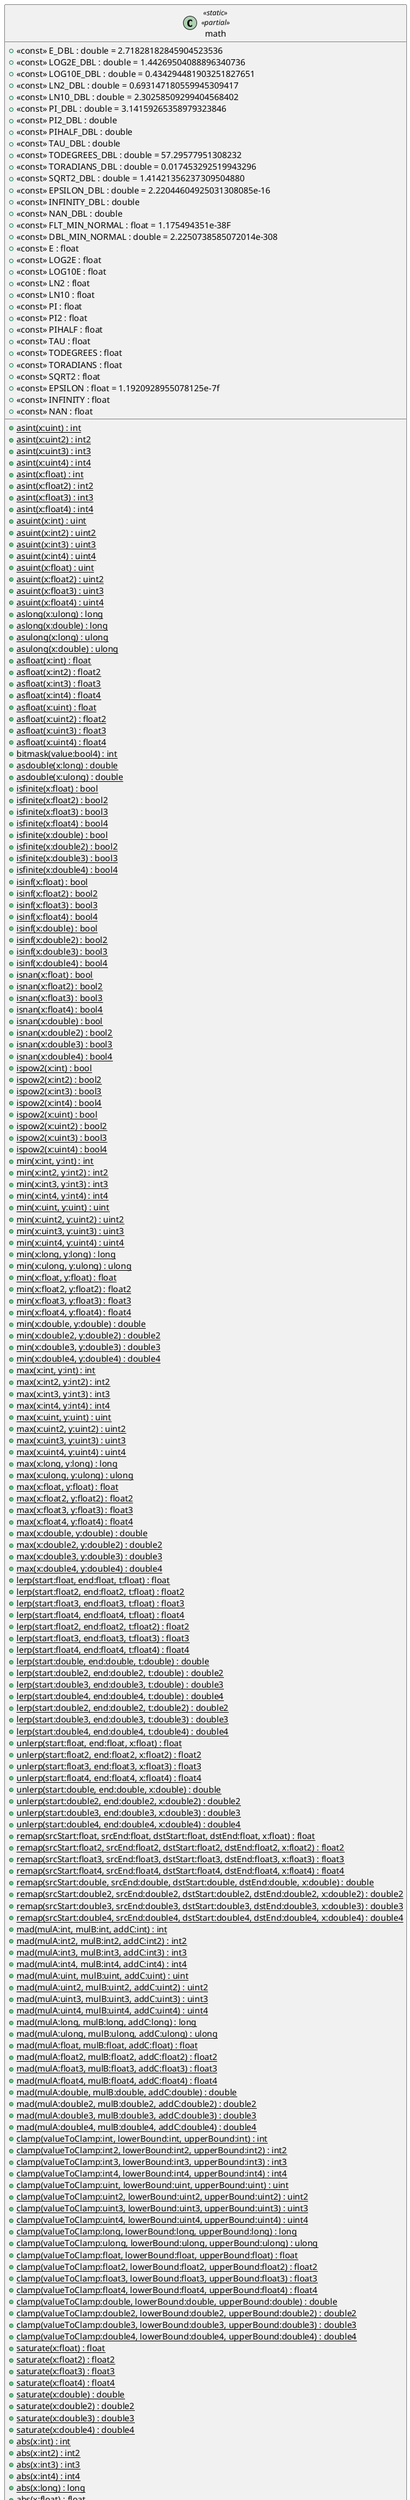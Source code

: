 @startuml
class math <<static>> <<partial>> {
    + <<const>> E_DBL : double = 2.71828182845904523536
    + <<const>> LOG2E_DBL : double = 1.44269504088896340736
    + <<const>> LOG10E_DBL : double = 0.434294481903251827651
    + <<const>> LN2_DBL : double = 0.693147180559945309417
    + <<const>> LN10_DBL : double = 2.30258509299404568402
    + <<const>> PI_DBL : double = 3.14159265358979323846
    + <<const>> PI2_DBL : double
    + <<const>> PIHALF_DBL : double
    + <<const>> TAU_DBL : double
    + <<const>> TODEGREES_DBL : double = 57.29577951308232
    + <<const>> TORADIANS_DBL : double = 0.017453292519943296
    + <<const>> SQRT2_DBL : double = 1.41421356237309504880
    + <<const>> EPSILON_DBL : double = 2.22044604925031308085e-16
    + <<const>> INFINITY_DBL : double
    + <<const>> NAN_DBL : double
    + <<const>> FLT_MIN_NORMAL : float = 1.175494351e-38F
    + <<const>> DBL_MIN_NORMAL : double = 2.2250738585072014e-308
    + <<const>> E : float
    + <<const>> LOG2E : float
    + <<const>> LOG10E : float
    + <<const>> LN2 : float
    + <<const>> LN10 : float
    + <<const>> PI : float
    + <<const>> PI2 : float
    + <<const>> PIHALF : float
    + <<const>> TAU : float
    + <<const>> TODEGREES : float
    + <<const>> TORADIANS : float
    + <<const>> SQRT2 : float
    + <<const>> EPSILON : float = 1.1920928955078125e-7f
    + <<const>> INFINITY : float
    + <<const>> NAN : float
    + {static} asint(x:uint) : int
    + {static} asint(x:uint2) : int2
    + {static} asint(x:uint3) : int3
    + {static} asint(x:uint4) : int4
    + {static} asint(x:float) : int
    + {static} asint(x:float2) : int2
    + {static} asint(x:float3) : int3
    + {static} asint(x:float4) : int4
    + {static} asuint(x:int) : uint
    + {static} asuint(x:int2) : uint2
    + {static} asuint(x:int3) : uint3
    + {static} asuint(x:int4) : uint4
    + {static} asuint(x:float) : uint
    + {static} asuint(x:float2) : uint2
    + {static} asuint(x:float3) : uint3
    + {static} asuint(x:float4) : uint4
    + {static} aslong(x:ulong) : long
    + {static} aslong(x:double) : long
    + {static} asulong(x:long) : ulong
    + {static} asulong(x:double) : ulong
    + {static} asfloat(x:int) : float
    + {static} asfloat(x:int2) : float2
    + {static} asfloat(x:int3) : float3
    + {static} asfloat(x:int4) : float4
    + {static} asfloat(x:uint) : float
    + {static} asfloat(x:uint2) : float2
    + {static} asfloat(x:uint3) : float3
    + {static} asfloat(x:uint4) : float4
    + {static} bitmask(value:bool4) : int
    + {static} asdouble(x:long) : double
    + {static} asdouble(x:ulong) : double
    + {static} isfinite(x:float) : bool
    + {static} isfinite(x:float2) : bool2
    + {static} isfinite(x:float3) : bool3
    + {static} isfinite(x:float4) : bool4
    + {static} isfinite(x:double) : bool
    + {static} isfinite(x:double2) : bool2
    + {static} isfinite(x:double3) : bool3
    + {static} isfinite(x:double4) : bool4
    + {static} isinf(x:float) : bool
    + {static} isinf(x:float2) : bool2
    + {static} isinf(x:float3) : bool3
    + {static} isinf(x:float4) : bool4
    + {static} isinf(x:double) : bool
    + {static} isinf(x:double2) : bool2
    + {static} isinf(x:double3) : bool3
    + {static} isinf(x:double4) : bool4
    + {static} isnan(x:float) : bool
    + {static} isnan(x:float2) : bool2
    + {static} isnan(x:float3) : bool3
    + {static} isnan(x:float4) : bool4
    + {static} isnan(x:double) : bool
    + {static} isnan(x:double2) : bool2
    + {static} isnan(x:double3) : bool3
    + {static} isnan(x:double4) : bool4
    + {static} ispow2(x:int) : bool
    + {static} ispow2(x:int2) : bool2
    + {static} ispow2(x:int3) : bool3
    + {static} ispow2(x:int4) : bool4
    + {static} ispow2(x:uint) : bool
    + {static} ispow2(x:uint2) : bool2
    + {static} ispow2(x:uint3) : bool3
    + {static} ispow2(x:uint4) : bool4
    + {static} min(x:int, y:int) : int
    + {static} min(x:int2, y:int2) : int2
    + {static} min(x:int3, y:int3) : int3
    + {static} min(x:int4, y:int4) : int4
    + {static} min(x:uint, y:uint) : uint
    + {static} min(x:uint2, y:uint2) : uint2
    + {static} min(x:uint3, y:uint3) : uint3
    + {static} min(x:uint4, y:uint4) : uint4
    + {static} min(x:long, y:long) : long
    + {static} min(x:ulong, y:ulong) : ulong
    + {static} min(x:float, y:float) : float
    + {static} min(x:float2, y:float2) : float2
    + {static} min(x:float3, y:float3) : float3
    + {static} min(x:float4, y:float4) : float4
    + {static} min(x:double, y:double) : double
    + {static} min(x:double2, y:double2) : double2
    + {static} min(x:double3, y:double3) : double3
    + {static} min(x:double4, y:double4) : double4
    + {static} max(x:int, y:int) : int
    + {static} max(x:int2, y:int2) : int2
    + {static} max(x:int3, y:int3) : int3
    + {static} max(x:int4, y:int4) : int4
    + {static} max(x:uint, y:uint) : uint
    + {static} max(x:uint2, y:uint2) : uint2
    + {static} max(x:uint3, y:uint3) : uint3
    + {static} max(x:uint4, y:uint4) : uint4
    + {static} max(x:long, y:long) : long
    + {static} max(x:ulong, y:ulong) : ulong
    + {static} max(x:float, y:float) : float
    + {static} max(x:float2, y:float2) : float2
    + {static} max(x:float3, y:float3) : float3
    + {static} max(x:float4, y:float4) : float4
    + {static} max(x:double, y:double) : double
    + {static} max(x:double2, y:double2) : double2
    + {static} max(x:double3, y:double3) : double3
    + {static} max(x:double4, y:double4) : double4
    + {static} lerp(start:float, end:float, t:float) : float
    + {static} lerp(start:float2, end:float2, t:float) : float2
    + {static} lerp(start:float3, end:float3, t:float) : float3
    + {static} lerp(start:float4, end:float4, t:float) : float4
    + {static} lerp(start:float2, end:float2, t:float2) : float2
    + {static} lerp(start:float3, end:float3, t:float3) : float3
    + {static} lerp(start:float4, end:float4, t:float4) : float4
    + {static} lerp(start:double, end:double, t:double) : double
    + {static} lerp(start:double2, end:double2, t:double) : double2
    + {static} lerp(start:double3, end:double3, t:double) : double3
    + {static} lerp(start:double4, end:double4, t:double) : double4
    + {static} lerp(start:double2, end:double2, t:double2) : double2
    + {static} lerp(start:double3, end:double3, t:double3) : double3
    + {static} lerp(start:double4, end:double4, t:double4) : double4
    + {static} unlerp(start:float, end:float, x:float) : float
    + {static} unlerp(start:float2, end:float2, x:float2) : float2
    + {static} unlerp(start:float3, end:float3, x:float3) : float3
    + {static} unlerp(start:float4, end:float4, x:float4) : float4
    + {static} unlerp(start:double, end:double, x:double) : double
    + {static} unlerp(start:double2, end:double2, x:double2) : double2
    + {static} unlerp(start:double3, end:double3, x:double3) : double3
    + {static} unlerp(start:double4, end:double4, x:double4) : double4
    + {static} remap(srcStart:float, srcEnd:float, dstStart:float, dstEnd:float, x:float) : float
    + {static} remap(srcStart:float2, srcEnd:float2, dstStart:float2, dstEnd:float2, x:float2) : float2
    + {static} remap(srcStart:float3, srcEnd:float3, dstStart:float3, dstEnd:float3, x:float3) : float3
    + {static} remap(srcStart:float4, srcEnd:float4, dstStart:float4, dstEnd:float4, x:float4) : float4
    + {static} remap(srcStart:double, srcEnd:double, dstStart:double, dstEnd:double, x:double) : double
    + {static} remap(srcStart:double2, srcEnd:double2, dstStart:double2, dstEnd:double2, x:double2) : double2
    + {static} remap(srcStart:double3, srcEnd:double3, dstStart:double3, dstEnd:double3, x:double3) : double3
    + {static} remap(srcStart:double4, srcEnd:double4, dstStart:double4, dstEnd:double4, x:double4) : double4
    + {static} mad(mulA:int, mulB:int, addC:int) : int
    + {static} mad(mulA:int2, mulB:int2, addC:int2) : int2
    + {static} mad(mulA:int3, mulB:int3, addC:int3) : int3
    + {static} mad(mulA:int4, mulB:int4, addC:int4) : int4
    + {static} mad(mulA:uint, mulB:uint, addC:uint) : uint
    + {static} mad(mulA:uint2, mulB:uint2, addC:uint2) : uint2
    + {static} mad(mulA:uint3, mulB:uint3, addC:uint3) : uint3
    + {static} mad(mulA:uint4, mulB:uint4, addC:uint4) : uint4
    + {static} mad(mulA:long, mulB:long, addC:long) : long
    + {static} mad(mulA:ulong, mulB:ulong, addC:ulong) : ulong
    + {static} mad(mulA:float, mulB:float, addC:float) : float
    + {static} mad(mulA:float2, mulB:float2, addC:float2) : float2
    + {static} mad(mulA:float3, mulB:float3, addC:float3) : float3
    + {static} mad(mulA:float4, mulB:float4, addC:float4) : float4
    + {static} mad(mulA:double, mulB:double, addC:double) : double
    + {static} mad(mulA:double2, mulB:double2, addC:double2) : double2
    + {static} mad(mulA:double3, mulB:double3, addC:double3) : double3
    + {static} mad(mulA:double4, mulB:double4, addC:double4) : double4
    + {static} clamp(valueToClamp:int, lowerBound:int, upperBound:int) : int
    + {static} clamp(valueToClamp:int2, lowerBound:int2, upperBound:int2) : int2
    + {static} clamp(valueToClamp:int3, lowerBound:int3, upperBound:int3) : int3
    + {static} clamp(valueToClamp:int4, lowerBound:int4, upperBound:int4) : int4
    + {static} clamp(valueToClamp:uint, lowerBound:uint, upperBound:uint) : uint
    + {static} clamp(valueToClamp:uint2, lowerBound:uint2, upperBound:uint2) : uint2
    + {static} clamp(valueToClamp:uint3, lowerBound:uint3, upperBound:uint3) : uint3
    + {static} clamp(valueToClamp:uint4, lowerBound:uint4, upperBound:uint4) : uint4
    + {static} clamp(valueToClamp:long, lowerBound:long, upperBound:long) : long
    + {static} clamp(valueToClamp:ulong, lowerBound:ulong, upperBound:ulong) : ulong
    + {static} clamp(valueToClamp:float, lowerBound:float, upperBound:float) : float
    + {static} clamp(valueToClamp:float2, lowerBound:float2, upperBound:float2) : float2
    + {static} clamp(valueToClamp:float3, lowerBound:float3, upperBound:float3) : float3
    + {static} clamp(valueToClamp:float4, lowerBound:float4, upperBound:float4) : float4
    + {static} clamp(valueToClamp:double, lowerBound:double, upperBound:double) : double
    + {static} clamp(valueToClamp:double2, lowerBound:double2, upperBound:double2) : double2
    + {static} clamp(valueToClamp:double3, lowerBound:double3, upperBound:double3) : double3
    + {static} clamp(valueToClamp:double4, lowerBound:double4, upperBound:double4) : double4
    + {static} saturate(x:float) : float
    + {static} saturate(x:float2) : float2
    + {static} saturate(x:float3) : float3
    + {static} saturate(x:float4) : float4
    + {static} saturate(x:double) : double
    + {static} saturate(x:double2) : double2
    + {static} saturate(x:double3) : double3
    + {static} saturate(x:double4) : double4
    + {static} abs(x:int) : int
    + {static} abs(x:int2) : int2
    + {static} abs(x:int3) : int3
    + {static} abs(x:int4) : int4
    + {static} abs(x:long) : long
    + {static} abs(x:float) : float
    + {static} abs(x:float2) : float2
    + {static} abs(x:float3) : float3
    + {static} abs(x:float4) : float4
    + {static} abs(x:double) : double
    + {static} abs(x:double2) : double2
    + {static} abs(x:double3) : double3
    + {static} abs(x:double4) : double4
    + {static} dot(x:int, y:int) : int
    + {static} dot(x:int2, y:int2) : int
    + {static} dot(x:int3, y:int3) : int
    + {static} dot(x:int4, y:int4) : int
    + {static} dot(x:uint, y:uint) : uint
    + {static} dot(x:uint2, y:uint2) : uint
    + {static} dot(x:uint3, y:uint3) : uint
    + {static} dot(x:uint4, y:uint4) : uint
    + {static} dot(x:float, y:float) : float
    + {static} dot(x:float2, y:float2) : float
    + {static} dot(x:float3, y:float3) : float
    + {static} dot(x:float4, y:float4) : float
    + {static} dot(x:double, y:double) : double
    + {static} dot(x:double2, y:double2) : double
    + {static} dot(x:double3, y:double3) : double
    + {static} dot(x:double4, y:double4) : double
    + {static} tan(x:float) : float
    + {static} tan(x:float2) : float2
    + {static} tan(x:float3) : float3
    + {static} tan(x:float4) : float4
    + {static} tan(x:double) : double
    + {static} tan(x:double2) : double2
    + {static} tan(x:double3) : double3
    + {static} tan(x:double4) : double4
    + {static} tanh(x:float) : float
    + {static} tanh(x:float2) : float2
    + {static} tanh(x:float3) : float3
    + {static} tanh(x:float4) : float4
    + {static} tanh(x:double) : double
    + {static} tanh(x:double2) : double2
    + {static} tanh(x:double3) : double3
    + {static} tanh(x:double4) : double4
    + {static} atan(x:float) : float
    + {static} atan(x:float2) : float2
    + {static} atan(x:float3) : float3
    + {static} atan(x:float4) : float4
    + {static} atan(x:double) : double
    + {static} atan(x:double2) : double2
    + {static} atan(x:double3) : double3
    + {static} atan(x:double4) : double4
    + {static} atan2(y:float, x:float) : float
    + {static} atan2(y:float2, x:float2) : float2
    + {static} atan2(y:float3, x:float3) : float3
    + {static} atan2(y:float4, x:float4) : float4
    + {static} atan2(y:double, x:double) : double
    + {static} atan2(y:double2, x:double2) : double2
    + {static} atan2(y:double3, x:double3) : double3
    + {static} atan2(y:double4, x:double4) : double4
    + {static} cos(x:float) : float
    + {static} cos(x:float2) : float2
    + {static} cos(x:float3) : float3
    + {static} cos(x:float4) : float4
    + {static} cos(x:double) : double
    + {static} cos(x:double2) : double2
    + {static} cos(x:double3) : double3
    + {static} cos(x:double4) : double4
    + {static} cosh(x:float) : float
    + {static} cosh(x:float2) : float2
    + {static} cosh(x:float3) : float3
    + {static} cosh(x:float4) : float4
    + {static} cosh(x:double) : double
    + {static} cosh(x:double2) : double2
    + {static} cosh(x:double3) : double3
    + {static} cosh(x:double4) : double4
    + {static} acos(x:float) : float
    + {static} acos(x:float2) : float2
    + {static} acos(x:float3) : float3
    + {static} acos(x:float4) : float4
    + {static} acos(x:double) : double
    + {static} acos(x:double2) : double2
    + {static} acos(x:double3) : double3
    + {static} acos(x:double4) : double4
    + {static} sin(x:float) : float
    + {static} sin(x:float2) : float2
    + {static} sin(x:float3) : float3
    + {static} sin(x:float4) : float4
    + {static} sin(x:double) : double
    + {static} sin(x:double2) : double2
    + {static} sin(x:double3) : double3
    + {static} sin(x:double4) : double4
    + {static} sinh(x:float) : float
    + {static} sinh(x:float2) : float2
    + {static} sinh(x:float3) : float3
    + {static} sinh(x:float4) : float4
    + {static} sinh(x:double) : double
    + {static} sinh(x:double2) : double2
    + {static} sinh(x:double3) : double3
    + {static} sinh(x:double4) : double4
    + {static} asin(x:float) : float
    + {static} asin(x:float2) : float2
    + {static} asin(x:float3) : float3
    + {static} asin(x:float4) : float4
    + {static} asin(x:double) : double
    + {static} asin(x:double2) : double2
    + {static} asin(x:double3) : double3
    + {static} asin(x:double4) : double4
    + {static} floor(x:float) : float
    + {static} floor(x:float2) : float2
    + {static} floor(x:float3) : float3
    + {static} floor(x:float4) : float4
    + {static} floor(x:double) : double
    + {static} floor(x:double2) : double2
    + {static} floor(x:double3) : double3
    + {static} floor(x:double4) : double4
    + {static} ceil(x:float) : float
    + {static} ceil(x:float2) : float2
    + {static} ceil(x:float3) : float3
    + {static} ceil(x:float4) : float4
    + {static} ceil(x:double) : double
    + {static} ceil(x:double2) : double2
    + {static} ceil(x:double3) : double3
    + {static} ceil(x:double4) : double4
    + {static} round(x:float) : float
    + {static} round(x:float2) : float2
    + {static} round(x:float3) : float3
    + {static} round(x:float4) : float4
    + {static} round(x:double) : double
    + {static} round(x:double2) : double2
    + {static} round(x:double3) : double3
    + {static} round(x:double4) : double4
    + {static} trunc(x:float) : float
    + {static} trunc(x:float2) : float2
    + {static} trunc(x:float3) : float3
    + {static} trunc(x:float4) : float4
    + {static} trunc(x:double) : double
    + {static} trunc(x:double2) : double2
    + {static} trunc(x:double3) : double3
    + {static} trunc(x:double4) : double4
    + {static} frac(x:float) : float
    + {static} frac(x:float2) : float2
    + {static} frac(x:float3) : float3
    + {static} frac(x:float4) : float4
    + {static} frac(x:double) : double
    + {static} frac(x:double2) : double2
    + {static} frac(x:double3) : double3
    + {static} frac(x:double4) : double4
    + {static} rcp(x:float) : float
    + {static} rcp(x:float2) : float2
    + {static} rcp(x:float3) : float3
    + {static} rcp(x:float4) : float4
    + {static} rcp(x:double) : double
    + {static} rcp(x:double2) : double2
    + {static} rcp(x:double3) : double3
    + {static} rcp(x:double4) : double4
    + {static} sign(x:int) : int
    + {static} sign(x:int2) : int2
    + {static} sign(x:int3) : int3
    + {static} sign(x:int4) : int4
    + {static} sign(x:float) : float
    + {static} sign(x:float2) : float2
    + {static} sign(x:float3) : float3
    + {static} sign(x:float4) : float4
    + {static} sign(x:double) : double
    + {static} sign(x:double2) : double2
    + {static} sign(x:double3) : double3
    + {static} sign(x:double4) : double4
    + {static} pow(x:float, y:float) : float
    + {static} pow(x:float2, y:float2) : float2
    + {static} pow(x:float3, y:float3) : float3
    + {static} pow(x:float4, y:float4) : float4
    + {static} pow(x:double, y:double) : double
    + {static} pow(x:double2, y:double2) : double2
    + {static} pow(x:double3, y:double3) : double3
    + {static} pow(x:double4, y:double4) : double4
    + {static} exp(x:float) : float
    + {static} exp(x:float2) : float2
    + {static} exp(x:float3) : float3
    + {static} exp(x:float4) : float4
    + {static} exp(x:double) : double
    + {static} exp(x:double2) : double2
    + {static} exp(x:double3) : double3
    + {static} exp(x:double4) : double4
    + {static} exp2(x:float) : float
    + {static} exp2(x:float2) : float2
    + {static} exp2(x:float3) : float3
    + {static} exp2(x:float4) : float4
    + {static} exp2(x:double) : double
    + {static} exp2(x:double2) : double2
    + {static} exp2(x:double3) : double3
    + {static} exp2(x:double4) : double4
    + {static} exp10(x:float) : float
    + {static} exp10(x:float2) : float2
    + {static} exp10(x:float3) : float3
    + {static} exp10(x:float4) : float4
    + {static} exp10(x:double) : double
    + {static} exp10(x:double2) : double2
    + {static} exp10(x:double3) : double3
    + {static} exp10(x:double4) : double4
    + {static} log(x:float) : float
    + {static} log(x:float2) : float2
    + {static} log(x:float3) : float3
    + {static} log(x:float4) : float4
    + {static} log(x:double) : double
    + {static} log(x:double2) : double2
    + {static} log(x:double3) : double3
    + {static} log(x:double4) : double4
    + {static} log2(x:float) : float
    + {static} log2(x:float2) : float2
    + {static} log2(x:float3) : float3
    + {static} log2(x:float4) : float4
    + {static} log2(x:double) : double
    + {static} log2(x:double2) : double2
    + {static} log2(x:double3) : double3
    + {static} log2(x:double4) : double4
    + {static} log10(x:float) : float
    + {static} log10(x:float2) : float2
    + {static} log10(x:float3) : float3
    + {static} log10(x:float4) : float4
    + {static} log10(x:double) : double
    + {static} log10(x:double2) : double2
    + {static} log10(x:double3) : double3
    + {static} log10(x:double4) : double4
    + {static} fmod(x:float, y:float) : float
    + {static} fmod(x:float2, y:float2) : float2
    + {static} fmod(x:float3, y:float3) : float3
    + {static} fmod(x:float4, y:float4) : float4
    + {static} fmod(x:double, y:double) : double
    + {static} fmod(x:double2, y:double2) : double2
    + {static} fmod(x:double3, y:double3) : double3
    + {static} fmod(x:double4, y:double4) : double4
    + {static} modf(x:float, i:float) : float
    + {static} modf(x:float2, i:float2) : float2
    + {static} modf(x:float3, i:float3) : float3
    + {static} modf(x:float4, i:float4) : float4
    + {static} modf(x:double, i:double) : double
    + {static} modf(x:double2, i:double2) : double2
    + {static} modf(x:double3, i:double3) : double3
    + {static} modf(x:double4, i:double4) : double4
    + {static} sqrt(x:float) : float
    + {static} sqrt(x:float2) : float2
    + {static} sqrt(x:float3) : float3
    + {static} sqrt(x:float4) : float4
    + {static} sqrt(x:double) : double
    + {static} sqrt(x:double2) : double2
    + {static} sqrt(x:double3) : double3
    + {static} sqrt(x:double4) : double4
    + {static} rsqrt(x:float) : float
    + {static} rsqrt(x:float2) : float2
    + {static} rsqrt(x:float3) : float3
    + {static} rsqrt(x:float4) : float4
    + {static} rsqrt(x:double) : double
    + {static} rsqrt(x:double2) : double2
    + {static} rsqrt(x:double3) : double3
    + {static} rsqrt(x:double4) : double4
    + {static} normalize(x:float2) : float2
    + {static} normalize(x:float3) : float3
    + {static} normalize(x:float4) : float4
    + {static} normalize(x:double2) : double2
    + {static} normalize(x:double3) : double3
    + {static} normalize(x:double4) : double4
    {static} + normalizesafe(x:float2, defaultvalue:float2) : float2
    {static} + normalizesafe(x:float3, defaultvalue:float3) : float3
    {static} + normalizesafe(x:float4, defaultvalue:float4) : float4
    {static} + normalizesafe(x:double2, defaultvalue:double2) : double2
    {static} + normalizesafe(x:double3, defaultvalue:double3) : double3
    {static} + normalizesafe(x:double4, defaultvalue:double4) : double4
    + {static} length(x:float) : float
    + {static} length(x:float2) : float
    + {static} length(x:float3) : float
    + {static} length(x:float4) : float
    + {static} length(x:double) : double
    + {static} length(x:double2) : double
    + {static} length(x:double3) : double
    + {static} length(x:double4) : double
    + {static} lengthsq(x:float) : float
    + {static} lengthsq(x:float2) : float
    + {static} lengthsq(x:float3) : float
    + {static} lengthsq(x:float4) : float
    + {static} lengthsq(x:double) : double
    + {static} lengthsq(x:double2) : double
    + {static} lengthsq(x:double3) : double
    + {static} lengthsq(x:double4) : double
    + {static} distance(x:float, y:float) : float
    + {static} distance(x:float2, y:float2) : float
    + {static} distance(x:float3, y:float3) : float
    + {static} distance(x:float4, y:float4) : float
    + {static} distance(x:double, y:double) : double
    + {static} distance(x:double2, y:double2) : double
    + {static} distance(x:double3, y:double3) : double
    + {static} distance(x:double4, y:double4) : double
    + {static} distancesq(x:float, y:float) : float
    + {static} distancesq(x:float2, y:float2) : float
    + {static} distancesq(x:float3, y:float3) : float
    + {static} distancesq(x:float4, y:float4) : float
    + {static} distancesq(x:double, y:double) : double
    + {static} distancesq(x:double2, y:double2) : double
    + {static} distancesq(x:double3, y:double3) : double
    + {static} distancesq(x:double4, y:double4) : double
    + {static} cross(x:float3, y:float3) : float3
    + {static} cross(x:double3, y:double3) : double3
    + {static} smoothstep(xMin:float, xMax:float, x:float) : float
    + {static} smoothstep(xMin:float2, xMax:float2, x:float2) : float2
    + {static} smoothstep(xMin:float3, xMax:float3, x:float3) : float3
    + {static} smoothstep(xMin:float4, xMax:float4, x:float4) : float4
    + {static} smoothstep(xMin:double, xMax:double, x:double) : double
    + {static} smoothstep(xMin:double2, xMax:double2, x:double2) : double2
    + {static} smoothstep(xMin:double3, xMax:double3, x:double3) : double3
    + {static} smoothstep(xMin:double4, xMax:double4, x:double4) : double4
    + {static} any(x:bool2) : bool
    + {static} any(x:bool3) : bool
    + {static} any(x:bool4) : bool
    + {static} any(x:int2) : bool
    + {static} any(x:int3) : bool
    + {static} any(x:int4) : bool
    + {static} any(x:uint2) : bool
    + {static} any(x:uint3) : bool
    + {static} any(x:uint4) : bool
    + {static} any(x:float2) : bool
    + {static} any(x:float3) : bool
    + {static} any(x:float4) : bool
    + {static} any(x:double2) : bool
    + {static} any(x:double3) : bool
    + {static} any(x:double4) : bool
    + {static} all(x:bool2) : bool
    + {static} all(x:bool3) : bool
    + {static} all(x:bool4) : bool
    + {static} all(x:int2) : bool
    + {static} all(x:int3) : bool
    + {static} all(x:int4) : bool
    + {static} all(x:uint2) : bool
    + {static} all(x:uint3) : bool
    + {static} all(x:uint4) : bool
    + {static} all(x:float2) : bool
    + {static} all(x:float3) : bool
    + {static} all(x:float4) : bool
    + {static} all(x:double2) : bool
    + {static} all(x:double3) : bool
    + {static} all(x:double4) : bool
    + {static} select(falseValue:int, trueValue:int, test:bool) : int
    + {static} select(falseValue:int2, trueValue:int2, test:bool) : int2
    + {static} select(falseValue:int3, trueValue:int3, test:bool) : int3
    + {static} select(falseValue:int4, trueValue:int4, test:bool) : int4
    + {static} select(falseValue:int2, trueValue:int2, test:bool2) : int2
    + {static} select(falseValue:int3, trueValue:int3, test:bool3) : int3
    + {static} select(falseValue:int4, trueValue:int4, test:bool4) : int4
    + {static} select(falseValue:uint, trueValue:uint, test:bool) : uint
    + {static} select(falseValue:uint2, trueValue:uint2, test:bool) : uint2
    + {static} select(falseValue:uint3, trueValue:uint3, test:bool) : uint3
    + {static} select(falseValue:uint4, trueValue:uint4, test:bool) : uint4
    + {static} select(falseValue:uint2, trueValue:uint2, test:bool2) : uint2
    + {static} select(falseValue:uint3, trueValue:uint3, test:bool3) : uint3
    + {static} select(falseValue:uint4, trueValue:uint4, test:bool4) : uint4
    + {static} select(falseValue:long, trueValue:long, test:bool) : long
    + {static} select(falseValue:ulong, trueValue:ulong, test:bool) : ulong
    + {static} select(falseValue:float, trueValue:float, test:bool) : float
    + {static} select(falseValue:float2, trueValue:float2, test:bool) : float2
    + {static} select(falseValue:float3, trueValue:float3, test:bool) : float3
    + {static} select(falseValue:float4, trueValue:float4, test:bool) : float4
    + {static} select(falseValue:float2, trueValue:float2, test:bool2) : float2
    + {static} select(falseValue:float3, trueValue:float3, test:bool3) : float3
    + {static} select(falseValue:float4, trueValue:float4, test:bool4) : float4
    + {static} select(falseValue:double, trueValue:double, test:bool) : double
    + {static} select(falseValue:double2, trueValue:double2, test:bool) : double2
    + {static} select(falseValue:double3, trueValue:double3, test:bool) : double3
    + {static} select(falseValue:double4, trueValue:double4, test:bool) : double4
    + {static} select(falseValue:double2, trueValue:double2, test:bool2) : double2
    + {static} select(falseValue:double3, trueValue:double3, test:bool3) : double3
    + {static} select(falseValue:double4, trueValue:double4, test:bool4) : double4
    + {static} step(threshold:float, x:float) : float
    + {static} step(threshold:float2, x:float2) : float2
    + {static} step(threshold:float3, x:float3) : float3
    + {static} step(threshold:float4, x:float4) : float4
    + {static} step(threshold:double, x:double) : double
    + {static} step(threshold:double2, x:double2) : double2
    + {static} step(threshold:double3, x:double3) : double3
    + {static} step(threshold:double4, x:double4) : double4
    + {static} reflect(i:float2, n:float2) : float2
    + {static} reflect(i:float3, n:float3) : float3
    + {static} reflect(i:float4, n:float4) : float4
    + {static} reflect(i:double2, n:double2) : double2
    + {static} reflect(i:double3, n:double3) : double3
    + {static} reflect(i:double4, n:double4) : double4
    + {static} refract(i:float2, n:float2, indexOfRefraction:float) : float2
    + {static} refract(i:float3, n:float3, indexOfRefraction:float) : float3
    + {static} refract(i:float4, n:float4, indexOfRefraction:float) : float4
    + {static} refract(i:double2, n:double2, indexOfRefraction:double) : double2
    + {static} refract(i:double3, n:double3, indexOfRefraction:double) : double3
    + {static} refract(i:double4, n:double4, indexOfRefraction:double) : double4
    + {static} project(a:float2, ontoB:float2) : float2
    + {static} project(a:float3, ontoB:float3) : float3
    + {static} project(a:float4, ontoB:float4) : float4
    + {static} projectsafe(a:float2, ontoB:float2, defaultValue:float2) : float2
    + {static} projectsafe(a:float3, ontoB:float3, defaultValue:float3) : float3
    + {static} projectsafe(a:float4, ontoB:float4, defaultValue:float4) : float4
    + {static} project(a:double2, ontoB:double2) : double2
    + {static} project(a:double3, ontoB:double3) : double3
    + {static} project(a:double4, ontoB:double4) : double4
    + {static} projectsafe(a:double2, ontoB:double2, defaultValue:double2) : double2
    + {static} projectsafe(a:double3, ontoB:double3, defaultValue:double3) : double3
    + {static} projectsafe(a:double4, ontoB:double4, defaultValue:double4) : double4
    + {static} faceforward(n:float2, i:float2, ng:float2) : float2
    + {static} faceforward(n:float3, i:float3, ng:float3) : float3
    + {static} faceforward(n:float4, i:float4, ng:float4) : float4
    + {static} faceforward(n:double2, i:double2, ng:double2) : double2
    + {static} faceforward(n:double3, i:double3, ng:double3) : double3
    + {static} faceforward(n:double4, i:double4, ng:double4) : double4
    + {static} sincos(x:float, s:float, c:float) : void
    + {static} sincos(x:float2, s:float2, c:float2) : void
    + {static} sincos(x:float3, s:float3, c:float3) : void
    + {static} sincos(x:float4, s:float4, c:float4) : void
    + {static} sincos(x:double, s:double, c:double) : void
    + {static} sincos(x:double2, s:double2, c:double2) : void
    + {static} sincos(x:double3, s:double3, c:double3) : void
    + {static} sincos(x:double4, s:double4, c:double4) : void
    + {static} countbits(x:int) : int
    + {static} countbits(x:int2) : int2
    + {static} countbits(x:int3) : int3
    + {static} countbits(x:int4) : int4
    + {static} countbits(x:uint) : int
    + {static} countbits(x:uint2) : int2
    + {static} countbits(x:uint3) : int3
    + {static} countbits(x:uint4) : int4
    + {static} countbits(x:ulong) : int
    + {static} countbits(x:long) : int
    + {static} lzcnt(x:int) : int
    + {static} lzcnt(x:int2) : int2
    + {static} lzcnt(x:int3) : int3
    + {static} lzcnt(x:int4) : int4
    + {static} lzcnt(x:uint) : int
    + {static} lzcnt(x:uint2) : int2
    + {static} lzcnt(x:uint3) : int3
    + {static} lzcnt(x:uint4) : int4
    + {static} lzcnt(x:long) : int
    + {static} lzcnt(x:ulong) : int
    + {static} tzcnt(x:int) : int
    + {static} tzcnt(x:int2) : int2
    + {static} tzcnt(x:int3) : int3
    + {static} tzcnt(x:int4) : int4
    + {static} tzcnt(x:uint) : int
    + {static} tzcnt(x:uint2) : int2
    + {static} tzcnt(x:uint3) : int3
    + {static} tzcnt(x:uint4) : int4
    + {static} tzcnt(x:long) : int
    + {static} tzcnt(x:ulong) : int
    + {static} reversebits(x:int) : int
    + {static} reversebits(x:int2) : int2
    + {static} reversebits(x:int3) : int3
    + {static} reversebits(x:int4) : int4
    + {static} reversebits(x:uint) : uint
    + {static} reversebits(x:uint2) : uint2
    + {static} reversebits(x:uint3) : uint3
    + {static} reversebits(x:uint4) : uint4
    + {static} reversebits(x:long) : long
    + {static} reversebits(x:ulong) : ulong
    + {static} rol(x:int, n:int) : int
    + {static} rol(x:int2, n:int) : int2
    + {static} rol(x:int3, n:int) : int3
    + {static} rol(x:int4, n:int) : int4
    + {static} rol(x:uint, n:int) : uint
    + {static} rol(x:uint2, n:int) : uint2
    + {static} rol(x:uint3, n:int) : uint3
    + {static} rol(x:uint4, n:int) : uint4
    + {static} rol(x:long, n:int) : long
    + {static} rol(x:ulong, n:int) : ulong
    + {static} ror(x:int, n:int) : int
    + {static} ror(x:int2, n:int) : int2
    + {static} ror(x:int3, n:int) : int3
    + {static} ror(x:int4, n:int) : int4
    + {static} ror(x:uint, n:int) : uint
    + {static} ror(x:uint2, n:int) : uint2
    + {static} ror(x:uint3, n:int) : uint3
    + {static} ror(x:uint4, n:int) : uint4
    + {static} ror(x:long, n:int) : long
    + {static} ror(x:ulong, n:int) : ulong
    + {static} ceilpow2(x:int) : int
    + {static} ceilpow2(x:int2) : int2
    + {static} ceilpow2(x:int3) : int3
    + {static} ceilpow2(x:int4) : int4
    + {static} ceilpow2(x:uint) : uint
    + {static} ceilpow2(x:uint2) : uint2
    + {static} ceilpow2(x:uint3) : uint3
    + {static} ceilpow2(x:uint4) : uint4
    + {static} ceilpow2(x:long) : long
    + {static} ceilpow2(x:ulong) : ulong
    + {static} ceillog2(x:int) : int
    + {static} ceillog2(x:int2) : int2
    + {static} ceillog2(x:int3) : int3
    + {static} ceillog2(x:int4) : int4
    + {static} ceillog2(x:uint) : int
    + {static} ceillog2(x:uint2) : int2
    + {static} ceillog2(x:uint3) : int3
    + {static} ceillog2(x:uint4) : int4
    + {static} floorlog2(x:int) : int
    + {static} floorlog2(x:int2) : int2
    + {static} floorlog2(x:int3) : int3
    + {static} floorlog2(x:int4) : int4
    + {static} floorlog2(x:uint) : int
    + {static} floorlog2(x:uint2) : int2
    + {static} floorlog2(x:uint3) : int3
    + {static} floorlog2(x:uint4) : int4
    + {static} radians(x:float) : float
    + {static} radians(x:float2) : float2
    + {static} radians(x:float3) : float3
    + {static} radians(x:float4) : float4
    + {static} radians(x:double) : double
    + {static} radians(x:double2) : double2
    + {static} radians(x:double3) : double3
    + {static} radians(x:double4) : double4
    + {static} degrees(x:float) : float
    + {static} degrees(x:float2) : float2
    + {static} degrees(x:float3) : float3
    + {static} degrees(x:float4) : float4
    + {static} degrees(x:double) : double
    + {static} degrees(x:double2) : double2
    + {static} degrees(x:double3) : double3
    + {static} degrees(x:double4) : double4
    + {static} cmin(x:int2) : int
    + {static} cmin(x:int3) : int
    + {static} cmin(x:int4) : int
    + {static} cmin(x:uint2) : uint
    + {static} cmin(x:uint3) : uint
    + {static} cmin(x:uint4) : uint
    + {static} cmin(x:float2) : float
    + {static} cmin(x:float3) : float
    + {static} cmin(x:float4) : float
    + {static} cmin(x:double2) : double
    + {static} cmin(x:double3) : double
    + {static} cmin(x:double4) : double
    + {static} cmax(x:int2) : int
    + {static} cmax(x:int3) : int
    + {static} cmax(x:int4) : int
    + {static} cmax(x:uint2) : uint
    + {static} cmax(x:uint3) : uint
    + {static} cmax(x:uint4) : uint
    + {static} cmax(x:float2) : float
    + {static} cmax(x:float3) : float
    + {static} cmax(x:float4) : float
    + {static} cmax(x:double2) : double
    + {static} cmax(x:double3) : double
    + {static} cmax(x:double4) : double
    + {static} csum(x:int2) : int
    + {static} csum(x:int3) : int
    + {static} csum(x:int4) : int
    + {static} csum(x:uint2) : uint
    + {static} csum(x:uint3) : uint
    + {static} csum(x:uint4) : uint
    + {static} csum(x:float2) : float
    + {static} csum(x:float3) : float
    + {static} csum(x:float4) : float
    + {static} csum(x:double2) : double
    + {static} csum(x:double3) : double
    + {static} csum(x:double4) : double
    + {static} square(x:float) : float
    + {static} square(x:float2) : float2
    + {static} square(x:float3) : float3
    + {static} square(x:float4) : float4
    + {static} square(x:double) : double
    + {static} square(x:double2) : double2
    + {static} square(x:double3) : double3
    + {static} square(x:double4) : double4
    + {static} square(x:int) : int
    + {static} square(x:int2) : int2
    + {static} square(x:int3) : int3
    + {static} square(x:int4) : int4
    + {static} square(x:uint) : uint
    + {static} square(x:uint2) : uint2
    + {static} square(x:uint3) : uint3
    + {static} square(x:uint4) : uint4
    + {static} <<unsafe>> compress(output:int*, index:int, val:int4, mask:bool4) : int
    + {static} <<unsafe>> compress(output:uint*, index:int, val:uint4, mask:bool4) : int
    + {static} <<unsafe>> compress(output:float*, index:int, val:float4, mask:bool4) : int
    + {static} f16tof32(x:uint) : float
    + {static} f16tof32(x:uint2) : float2
    + {static} f16tof32(x:uint3) : float3
    + {static} f16tof32(x:uint4) : float4
    + {static} f32tof16(x:float) : uint
    + {static} f32tof16(x:float2) : uint2
    + {static} f32tof16(x:float3) : uint3
    + {static} f32tof16(x:float4) : uint4
    + {static} orthonormal_basis(normal:float3, basis1:float3, basis2:float3) : void
    + {static} orthonormal_basis(normal:double3, basis1:double3, basis2:double3) : void
    + {static} chgsign(x:float, y:float) : float
    + {static} chgsign(x:float2, y:float2) : float2
    + {static} chgsign(x:float3, y:float3) : float3
    + {static} chgsign(x:float4, y:float4) : float4
    + {static} <<unsafe>> hash(pBuffer:void*, numBytes:int, seed:uint) : uint
    + {static} up() : float3
    + {static} down() : float3
    + {static} forward() : float3
    + {static} back() : float3
    + {static} left() : float3
    + {static} right() : float3
    + {static} EulerXYZ(q:quaternion) : float3
    + {static} EulerXZY(q:quaternion) : float3
    + {static} EulerYXZ(q:quaternion) : float3
    + {static} EulerYZX(q:quaternion) : float3
    + {static} EulerZXY(q:quaternion) : float3
    + {static} EulerZYX(q:quaternion) : float3
    + {static} Euler(q:quaternion, order:math.RotationOrder) : float3
    + {static} mulScale(m:float3x3, s:float3) : float3x3
    + {static} scaleMul(s:float3, m:float3x3) : float3x3
}
enum RotationOrder {
    XYZ,
    XZY,
    YXZ,
    YZX,
    ZXY,
    ZYX,
    Default= ZXY,
}
enum ShuffleComponent {
    LeftX,
    LeftY,
    LeftZ,
    LeftW,
    RightX,
    RightY,
    RightZ,
    RightW,
}
struct LongDoubleUnion {
    + longValue : long
    + doubleValue : double
}
math +-- RotationOrder
math +-- ShuffleComponent
math +-- LongDoubleUnion
@enduml

